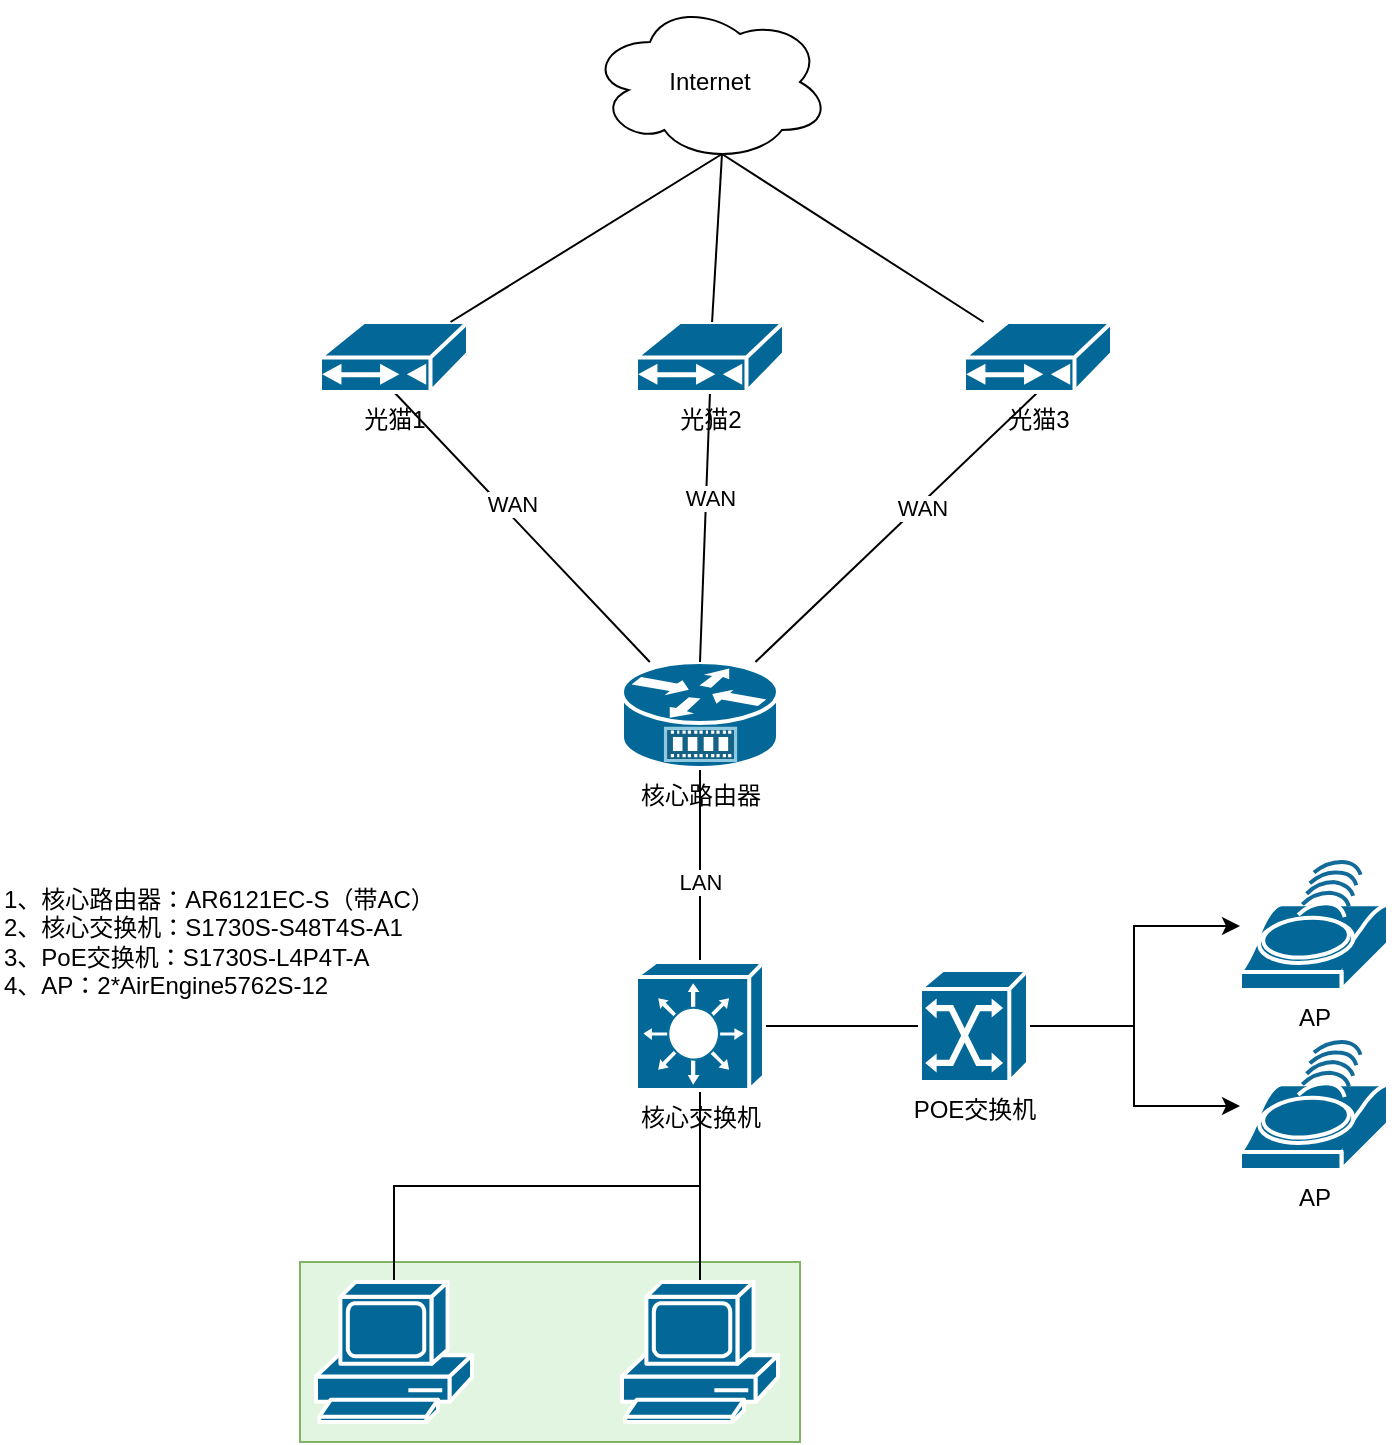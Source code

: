 <mxfile version="21.3.4" type="github">
  <diagram name="Page-1" id="c37626ed-c26b-45fb-9056-f9ebc6bb27b6">
    <mxGraphModel dx="1379" dy="-94" grid="1" gridSize="10" guides="1" tooltips="1" connect="1" arrows="1" fold="1" page="1" pageScale="1" pageWidth="1100" pageHeight="850" background="none" math="0" shadow="0">
      <root>
        <mxCell id="0" />
        <mxCell id="1" parent="0" />
        <mxCell id="IFd26gyQQ5VNVt03JdOA-13" value="" style="rounded=0;whiteSpace=wrap;html=1;fillColor=#E1F5E0;strokeColor=#82b366;" vertex="1" parent="1">
          <mxGeometry x="170" y="1510" width="250" height="90" as="geometry" />
        </mxCell>
        <mxCell id="-Dp10Fadvxa0A_ogpggV-3" style="rounded=0;orthogonalLoop=1;jettySize=auto;html=1;exitX=0.5;exitY=1;exitDx=0;exitDy=0;exitPerimeter=0;endArrow=none;endFill=0;" parent="1" source="-Dp10Fadvxa0A_ogpggV-16" target="-Dp10Fadvxa0A_ogpggV-2" edge="1">
          <mxGeometry relative="1" as="geometry">
            <mxPoint x="212" y="1086" as="sourcePoint" />
          </mxGeometry>
        </mxCell>
        <mxCell id="-Dp10Fadvxa0A_ogpggV-9" value="WAN" style="edgeLabel;html=1;align=center;verticalAlign=middle;resizable=0;points=[];" parent="-Dp10Fadvxa0A_ogpggV-3" vertex="1" connectable="0">
          <mxGeometry x="-0.135" y="4" relative="1" as="geometry">
            <mxPoint as="offset" />
          </mxGeometry>
        </mxCell>
        <mxCell id="-Dp10Fadvxa0A_ogpggV-14" style="edgeStyle=orthogonalEdgeStyle;rounded=0;orthogonalLoop=1;jettySize=auto;html=1;exitX=0.5;exitY=1;exitDx=0;exitDy=0;exitPerimeter=0;entryX=0.5;entryY=0;entryDx=0;entryDy=0;entryPerimeter=0;endArrow=none;endFill=0;" parent="1" source="-Dp10Fadvxa0A_ogpggV-2" target="IFd26gyQQ5VNVt03JdOA-1" edge="1">
          <mxGeometry relative="1" as="geometry">
            <mxPoint x="370" y="1370" as="targetPoint" />
          </mxGeometry>
        </mxCell>
        <mxCell id="-Dp10Fadvxa0A_ogpggV-15" value="LAN" style="edgeLabel;html=1;align=center;verticalAlign=middle;resizable=0;points=[];" parent="-Dp10Fadvxa0A_ogpggV-14" vertex="1" connectable="0">
          <mxGeometry x="-0.323" relative="1" as="geometry">
            <mxPoint y="24" as="offset" />
          </mxGeometry>
        </mxCell>
        <mxCell id="-Dp10Fadvxa0A_ogpggV-2" value="核心路由器" style="shape=mxgraph.cisco.routers.service_router;sketch=0;html=1;pointerEvents=1;dashed=0;fillColor=#036897;strokeColor=#ffffff;strokeWidth=2;verticalLabelPosition=bottom;verticalAlign=top;align=center;outlineConnect=0;" parent="1" vertex="1">
          <mxGeometry x="331" y="1210" width="78" height="53" as="geometry" />
        </mxCell>
        <mxCell id="-Dp10Fadvxa0A_ogpggV-7" style="rounded=0;orthogonalLoop=1;jettySize=auto;html=1;entryX=0.5;entryY=0;entryDx=0;entryDy=0;entryPerimeter=0;exitX=0.5;exitY=1;exitDx=0;exitDy=0;exitPerimeter=0;endArrow=none;endFill=0;" parent="1" source="-Dp10Fadvxa0A_ogpggV-17" target="-Dp10Fadvxa0A_ogpggV-2" edge="1">
          <mxGeometry relative="1" as="geometry">
            <mxPoint x="390" y="1110" as="sourcePoint" />
          </mxGeometry>
        </mxCell>
        <mxCell id="-Dp10Fadvxa0A_ogpggV-10" value="WAN" style="edgeLabel;html=1;align=center;verticalAlign=middle;resizable=0;points=[];" parent="-Dp10Fadvxa0A_ogpggV-7" vertex="1" connectable="0">
          <mxGeometry x="-0.215" y="1" relative="1" as="geometry">
            <mxPoint x="1" as="offset" />
          </mxGeometry>
        </mxCell>
        <mxCell id="-Dp10Fadvxa0A_ogpggV-8" style="rounded=0;orthogonalLoop=1;jettySize=auto;html=1;exitX=0.5;exitY=1;exitDx=0;exitDy=0;exitPerimeter=0;endArrow=none;endFill=0;" parent="1" source="-Dp10Fadvxa0A_ogpggV-19" target="-Dp10Fadvxa0A_ogpggV-2" edge="1">
          <mxGeometry relative="1" as="geometry">
            <mxPoint x="536" y="1086" as="sourcePoint" />
          </mxGeometry>
        </mxCell>
        <mxCell id="-Dp10Fadvxa0A_ogpggV-11" value="WAN" style="edgeLabel;html=1;align=center;verticalAlign=middle;resizable=0;points=[];" parent="-Dp10Fadvxa0A_ogpggV-8" vertex="1" connectable="0">
          <mxGeometry x="-0.16" y="1" relative="1" as="geometry">
            <mxPoint as="offset" />
          </mxGeometry>
        </mxCell>
        <mxCell id="-Dp10Fadvxa0A_ogpggV-26" style="edgeStyle=orthogonalEdgeStyle;rounded=0;orthogonalLoop=1;jettySize=auto;html=1;exitX=0.5;exitY=1;exitDx=0;exitDy=0;exitPerimeter=0;endArrow=none;endFill=0;" parent="1" source="IFd26gyQQ5VNVt03JdOA-1" target="-Dp10Fadvxa0A_ogpggV-25" edge="1">
          <mxGeometry relative="1" as="geometry">
            <mxPoint x="370" y="1434" as="sourcePoint" />
          </mxGeometry>
        </mxCell>
        <mxCell id="-Dp10Fadvxa0A_ogpggV-16" value="光猫1" style="shape=mxgraph.cisco.modems_and_phones.cable_modem;sketch=0;html=1;pointerEvents=1;dashed=0;fillColor=#036897;strokeColor=#ffffff;strokeWidth=2;verticalLabelPosition=bottom;verticalAlign=top;align=center;outlineConnect=0;" parent="1" vertex="1">
          <mxGeometry x="180" y="1040" width="74" height="35" as="geometry" />
        </mxCell>
        <mxCell id="-Dp10Fadvxa0A_ogpggV-17" value="光猫2" style="shape=mxgraph.cisco.modems_and_phones.cable_modem;sketch=0;html=1;pointerEvents=1;dashed=0;fillColor=#036897;strokeColor=#ffffff;strokeWidth=2;verticalLabelPosition=bottom;verticalAlign=top;align=center;outlineConnect=0;" parent="1" vertex="1">
          <mxGeometry x="338" y="1040" width="74" height="35" as="geometry" />
        </mxCell>
        <mxCell id="-Dp10Fadvxa0A_ogpggV-19" value="光猫3" style="shape=mxgraph.cisco.modems_and_phones.cable_modem;sketch=0;html=1;pointerEvents=1;dashed=0;fillColor=#036897;strokeColor=#ffffff;strokeWidth=2;verticalLabelPosition=bottom;verticalAlign=top;align=center;outlineConnect=0;" parent="1" vertex="1">
          <mxGeometry x="502" y="1040" width="74" height="35" as="geometry" />
        </mxCell>
        <mxCell id="-Dp10Fadvxa0A_ogpggV-22" style="rounded=0;orthogonalLoop=1;jettySize=auto;html=1;exitX=0.55;exitY=0.95;exitDx=0;exitDy=0;exitPerimeter=0;endArrow=none;endFill=0;" parent="1" source="-Dp10Fadvxa0A_ogpggV-21" target="-Dp10Fadvxa0A_ogpggV-16" edge="1">
          <mxGeometry relative="1" as="geometry" />
        </mxCell>
        <mxCell id="-Dp10Fadvxa0A_ogpggV-23" style="rounded=0;orthogonalLoop=1;jettySize=auto;html=1;exitX=0.55;exitY=0.95;exitDx=0;exitDy=0;exitPerimeter=0;endArrow=none;endFill=0;" parent="1" source="-Dp10Fadvxa0A_ogpggV-21" target="-Dp10Fadvxa0A_ogpggV-17" edge="1">
          <mxGeometry relative="1" as="geometry" />
        </mxCell>
        <mxCell id="-Dp10Fadvxa0A_ogpggV-24" style="rounded=0;orthogonalLoop=1;jettySize=auto;html=1;exitX=0.55;exitY=0.95;exitDx=0;exitDy=0;exitPerimeter=0;endArrow=none;endFill=0;" parent="1" source="-Dp10Fadvxa0A_ogpggV-21" target="-Dp10Fadvxa0A_ogpggV-19" edge="1">
          <mxGeometry relative="1" as="geometry" />
        </mxCell>
        <mxCell id="-Dp10Fadvxa0A_ogpggV-21" value="Internet" style="ellipse;shape=cloud;whiteSpace=wrap;html=1;" parent="1" vertex="1">
          <mxGeometry x="315" y="880" width="120" height="80" as="geometry" />
        </mxCell>
        <mxCell id="-Dp10Fadvxa0A_ogpggV-25" value="" style="shape=mxgraph.cisco.computers_and_peripherals.pc;sketch=0;html=1;pointerEvents=1;dashed=0;fillColor=#036897;strokeColor=#ffffff;strokeWidth=2;verticalLabelPosition=bottom;verticalAlign=top;align=center;outlineConnect=0;" parent="1" vertex="1">
          <mxGeometry x="331" y="1520" width="78" height="70" as="geometry" />
        </mxCell>
        <mxCell id="IFd26gyQQ5VNVt03JdOA-4" style="edgeStyle=orthogonalEdgeStyle;rounded=0;orthogonalLoop=1;jettySize=auto;html=1;exitX=1;exitY=0.5;exitDx=0;exitDy=0;exitPerimeter=0;entryX=0;entryY=0.5;entryDx=0;entryDy=0;entryPerimeter=0;endArrow=none;endFill=0;" edge="1" parent="1" source="IFd26gyQQ5VNVt03JdOA-1" target="IFd26gyQQ5VNVt03JdOA-3">
          <mxGeometry relative="1" as="geometry" />
        </mxCell>
        <mxCell id="IFd26gyQQ5VNVt03JdOA-10" style="edgeStyle=orthogonalEdgeStyle;rounded=0;orthogonalLoop=1;jettySize=auto;html=1;exitX=0.5;exitY=1;exitDx=0;exitDy=0;exitPerimeter=0;entryX=0.5;entryY=0;entryDx=0;entryDy=0;entryPerimeter=0;endArrow=none;endFill=0;" edge="1" parent="1" source="IFd26gyQQ5VNVt03JdOA-1" target="IFd26gyQQ5VNVt03JdOA-9">
          <mxGeometry relative="1" as="geometry" />
        </mxCell>
        <mxCell id="IFd26gyQQ5VNVt03JdOA-1" value="核心交换机" style="shape=mxgraph.cisco.switches.layer_3_switch;sketch=0;html=1;pointerEvents=1;dashed=0;fillColor=#036897;strokeColor=#ffffff;strokeWidth=2;verticalLabelPosition=bottom;verticalAlign=top;align=center;outlineConnect=0;" vertex="1" parent="1">
          <mxGeometry x="338" y="1360" width="64" height="64" as="geometry" />
        </mxCell>
        <mxCell id="IFd26gyQQ5VNVt03JdOA-6" style="edgeStyle=orthogonalEdgeStyle;rounded=0;orthogonalLoop=1;jettySize=auto;html=1;exitX=1;exitY=0.5;exitDx=0;exitDy=0;exitPerimeter=0;" edge="1" parent="1" source="IFd26gyQQ5VNVt03JdOA-3" target="IFd26gyQQ5VNVt03JdOA-5">
          <mxGeometry relative="1" as="geometry" />
        </mxCell>
        <mxCell id="IFd26gyQQ5VNVt03JdOA-8" style="edgeStyle=orthogonalEdgeStyle;rounded=0;orthogonalLoop=1;jettySize=auto;html=1;exitX=1;exitY=0.5;exitDx=0;exitDy=0;exitPerimeter=0;" edge="1" parent="1" source="IFd26gyQQ5VNVt03JdOA-3" target="IFd26gyQQ5VNVt03JdOA-7">
          <mxGeometry relative="1" as="geometry" />
        </mxCell>
        <mxCell id="IFd26gyQQ5VNVt03JdOA-3" value="POE交换机" style="shape=mxgraph.cisco.switches.atm_switch;sketch=0;html=1;pointerEvents=1;dashed=0;fillColor=#036897;strokeColor=#ffffff;strokeWidth=2;verticalLabelPosition=bottom;verticalAlign=top;align=center;outlineConnect=0;" vertex="1" parent="1">
          <mxGeometry x="480" y="1364" width="54" height="56" as="geometry" />
        </mxCell>
        <mxCell id="IFd26gyQQ5VNVt03JdOA-5" value="AP" style="shape=mxgraph.cisco.wireless.wi-fi_tag;sketch=0;html=1;pointerEvents=1;dashed=0;fillColor=#036897;strokeColor=#ffffff;strokeWidth=2;verticalLabelPosition=bottom;verticalAlign=top;align=center;outlineConnect=0;" vertex="1" parent="1">
          <mxGeometry x="640" y="1310" width="74" height="64" as="geometry" />
        </mxCell>
        <mxCell id="IFd26gyQQ5VNVt03JdOA-7" value="AP" style="shape=mxgraph.cisco.wireless.wi-fi_tag;sketch=0;html=1;pointerEvents=1;dashed=0;fillColor=#036897;strokeColor=#ffffff;strokeWidth=2;verticalLabelPosition=bottom;verticalAlign=top;align=center;outlineConnect=0;" vertex="1" parent="1">
          <mxGeometry x="640" y="1400" width="74" height="64" as="geometry" />
        </mxCell>
        <mxCell id="IFd26gyQQ5VNVt03JdOA-9" value="" style="shape=mxgraph.cisco.computers_and_peripherals.pc;sketch=0;html=1;pointerEvents=1;dashed=0;fillColor=#036897;strokeColor=#ffffff;strokeWidth=2;verticalLabelPosition=bottom;verticalAlign=top;align=center;outlineConnect=0;" vertex="1" parent="1">
          <mxGeometry x="178" y="1520" width="78" height="70" as="geometry" />
        </mxCell>
        <mxCell id="IFd26gyQQ5VNVt03JdOA-15" value="1、核心路由器：AR6121EC-S（带AC）&lt;br&gt;2、核心交换机：S1730S-S48T4S-A1&lt;br&gt;3、PoE交换机：S1730S-L4P4T-A&lt;br&gt;4、AP：2*AirEngine5762S-12" style="text;strokeColor=none;align=left;fillColor=none;html=1;verticalAlign=middle;whiteSpace=wrap;rounded=0;" vertex="1" parent="1">
          <mxGeometry x="20" y="1310" width="270" height="80" as="geometry" />
        </mxCell>
      </root>
    </mxGraphModel>
  </diagram>
</mxfile>
